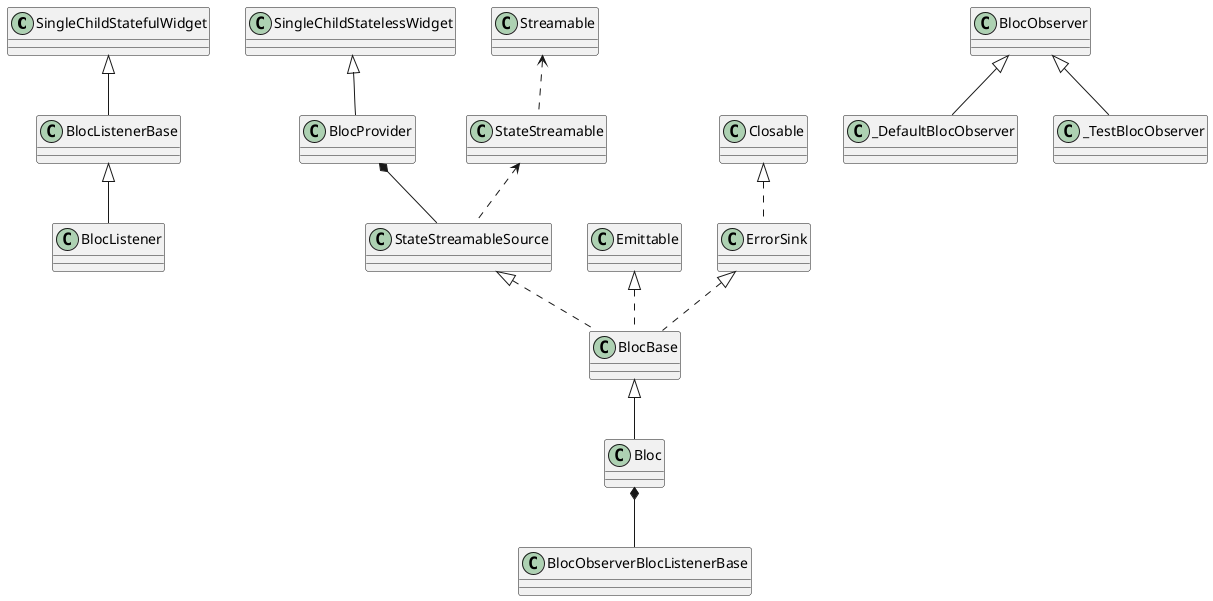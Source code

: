 @startuml
'https://plantuml.com/class-diagram


class SingleChildStatefulWidget
class SingleChildStatelessWidget

SingleChildStatefulWidget <|-- BlocListenerBase

BlocListenerBase <|-- BlocListener

BlocBase <|-- Bloc
StateStreamableSource <|.. BlocBase
Emittable <|.. BlocBase
ErrorSink <|.. BlocBase
Closable <|.. ErrorSink

StateStreamable <.. StateStreamableSource
Streamable <.. StateStreamable

SingleChildStatelessWidget <|-- BlocProvider

BlocProvider *-- StateStreamableSource

BlocObserver <|-- _DefaultBlocObserver
BlocObserver <|-- _TestBlocObserver

Bloc *-- BlocObserverBlocListenerBase


@enduml